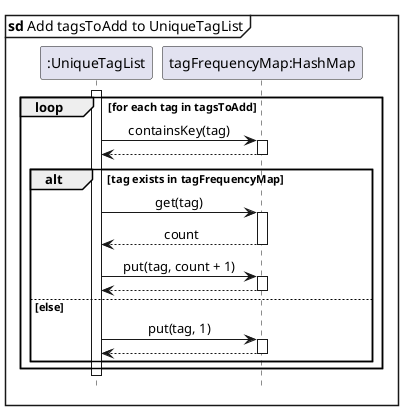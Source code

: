 @startuml
'https://plantuml.com/sequence-diagram

mainframe **sd** Add tagsToAdd to UniqueTagList
hide footbox

skinparam Sequence {
    MessageAlign center
    BoxFontSize 15
    BoxPadding 0
    BoxFontColor #FFFFFF
    FontName Arial
}

Participant ":UniqueTagList" as UniqueTagList
Participant "tagFrequencyMap:HashMap" as HashMap

activate UniqueTagList

loop for each tag in tagsToAdd
    UniqueTagList -> HashMap : containsKey(tag)
    activate HashMap

    HashMap --> UniqueTagList
    deactivate HashMap

    alt tag exists in tagFrequencyMap
        UniqueTagList -> HashMap : get(tag)
        activate HashMap

        HashMap --> UniqueTagList : count
        deactivate HashMap

        UniqueTagList -> HashMap : put(tag, count + 1)
        activate HashMap

        HashMap --> UniqueTagList
        deactivate HashMap
    else else
        UniqueTagList -> HashMap : put(tag, 1)
        activate HashMap

        HashMap --> UniqueTagList
        deactivate HashMap
    end

end

deactivate UniqueTagList

@enduml
